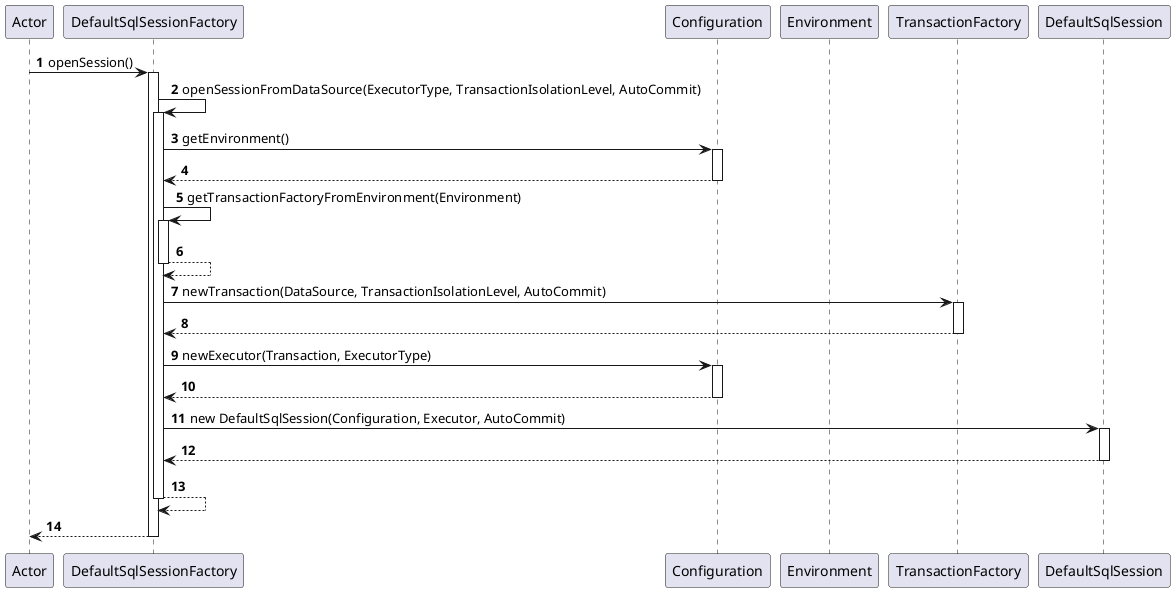 @startuml

participant Actor
participant DefaultSqlSessionFactory as A
participant Configuration as B
participant Environment as C
participant TransactionFactory as D
participant DefaultSqlSession as E
autonumber
Actor -> A ++ : openSession()
A -> A ++ : openSessionFromDataSource(ExecutorType, TransactionIsolationLevel, AutoCommit)
A -> B ++ : getEnvironment()
return

A -> A ++ : getTransactionFactoryFromEnvironment(Environment)
return

A -> D ++ : newTransaction(DataSource, TransactionIsolationLevel, AutoCommit)
return

A -> B ++ : newExecutor(Transaction, ExecutorType)
return

A -> E ++ : new DefaultSqlSession(Configuration, Executor, AutoCommit)
return
return
return
@enduml
